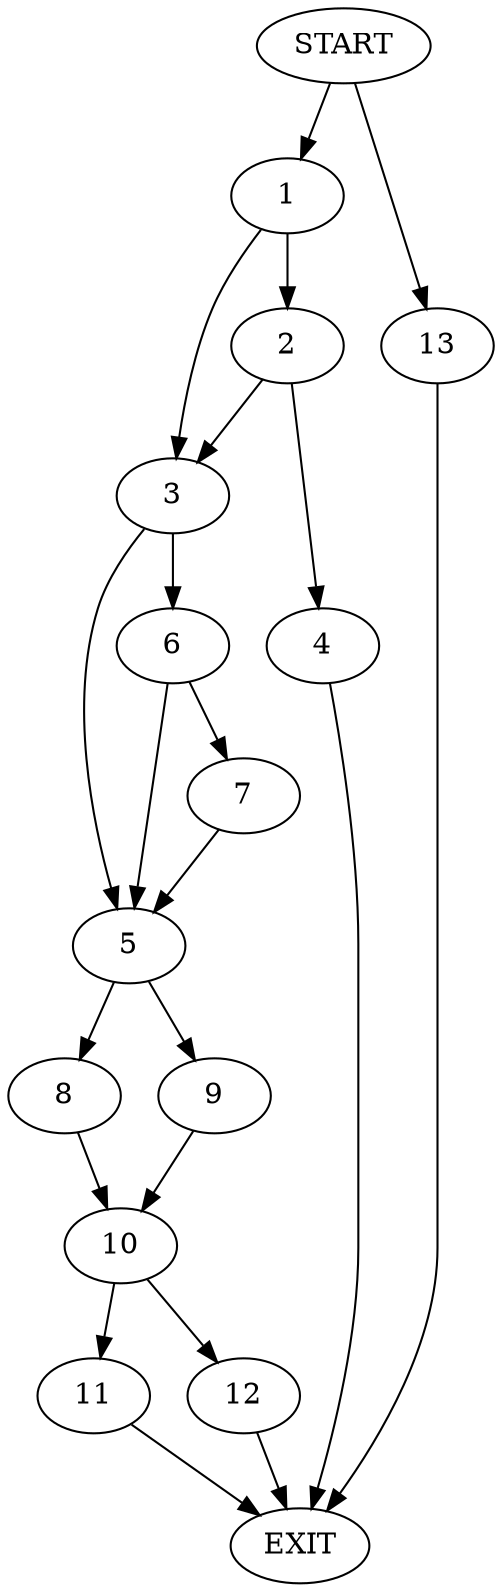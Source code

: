 digraph {
0 [label="START"]
14 [label="EXIT"]
0 -> 1
1 -> 2
1 -> 3
2 -> 3
2 -> 4
3 -> 5
3 -> 6
4 -> 14
6 -> 7
6 -> 5
5 -> 8
5 -> 9
7 -> 5
9 -> 10
8 -> 10
10 -> 11
10 -> 12
12 -> 14
11 -> 14
0 -> 13
13 -> 14
}
